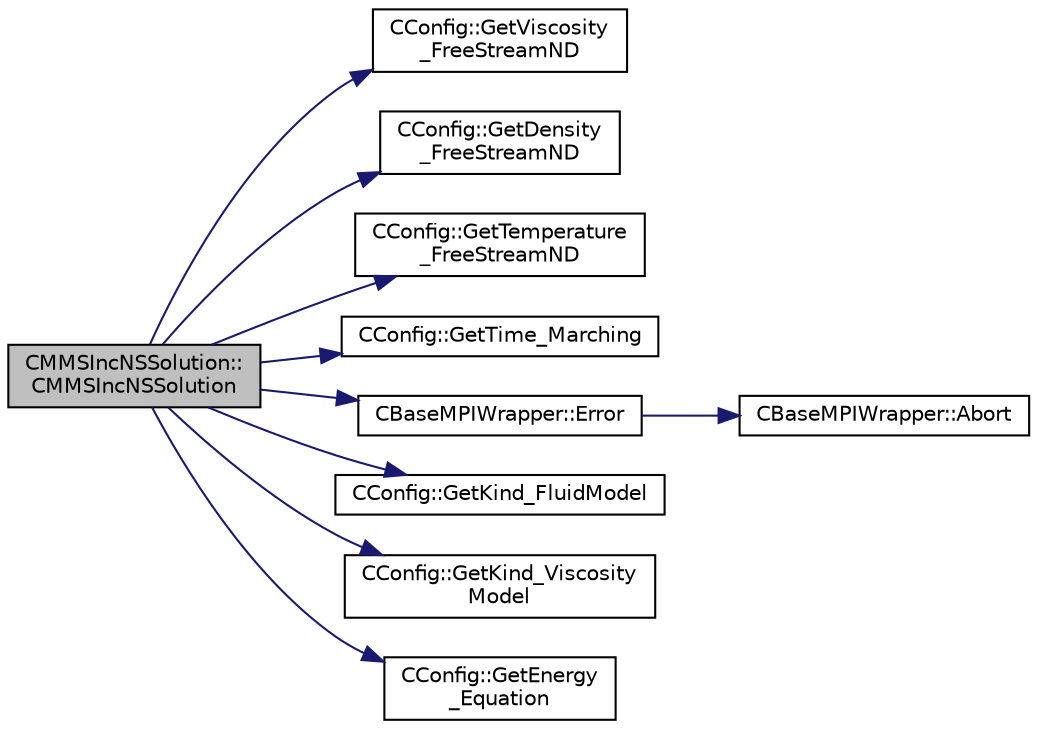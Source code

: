 digraph "CMMSIncNSSolution::CMMSIncNSSolution"
{
  edge [fontname="Helvetica",fontsize="10",labelfontname="Helvetica",labelfontsize="10"];
  node [fontname="Helvetica",fontsize="10",shape=record];
  rankdir="LR";
  Node2 [label="CMMSIncNSSolution::\lCMMSIncNSSolution",height=0.2,width=0.4,color="black", fillcolor="grey75", style="filled", fontcolor="black"];
  Node2 -> Node3 [color="midnightblue",fontsize="10",style="solid",fontname="Helvetica"];
  Node3 [label="CConfig::GetViscosity\l_FreeStreamND",height=0.2,width=0.4,color="black", fillcolor="white", style="filled",URL="$class_c_config.html#a2ede918fd25217170b85049ddf07408b",tooltip="Get the value of the non-dimensionalized freestream viscosity. "];
  Node2 -> Node4 [color="midnightblue",fontsize="10",style="solid",fontname="Helvetica"];
  Node4 [label="CConfig::GetDensity\l_FreeStreamND",height=0.2,width=0.4,color="black", fillcolor="white", style="filled",URL="$class_c_config.html#acc0e8477d26aab6003845d62cb43b0fa",tooltip="Get the value of the non-dimensionalized freestream density. "];
  Node2 -> Node5 [color="midnightblue",fontsize="10",style="solid",fontname="Helvetica"];
  Node5 [label="CConfig::GetTemperature\l_FreeStreamND",height=0.2,width=0.4,color="black", fillcolor="white", style="filled",URL="$class_c_config.html#a00454cff9575acd21239959b4030b192",tooltip="Get the value of the non-dimensionalized freestream temperature. "];
  Node2 -> Node6 [color="midnightblue",fontsize="10",style="solid",fontname="Helvetica"];
  Node6 [label="CConfig::GetTime_Marching",height=0.2,width=0.4,color="black", fillcolor="white", style="filled",URL="$class_c_config.html#a864d499ce740184803607801c47abda7",tooltip="Provides information about the time integration, and change the write in the output files information..."];
  Node2 -> Node7 [color="midnightblue",fontsize="10",style="solid",fontname="Helvetica"];
  Node7 [label="CBaseMPIWrapper::Error",height=0.2,width=0.4,color="black", fillcolor="white", style="filled",URL="$class_c_base_m_p_i_wrapper.html#a04457c47629bda56704e6a8804833eeb"];
  Node7 -> Node8 [color="midnightblue",fontsize="10",style="solid",fontname="Helvetica"];
  Node8 [label="CBaseMPIWrapper::Abort",height=0.2,width=0.4,color="black", fillcolor="white", style="filled",URL="$class_c_base_m_p_i_wrapper.html#a21ef5681e2acb532d345e9bab173ef07"];
  Node2 -> Node9 [color="midnightblue",fontsize="10",style="solid",fontname="Helvetica"];
  Node9 [label="CConfig::GetKind_FluidModel",height=0.2,width=0.4,color="black", fillcolor="white", style="filled",URL="$class_c_config.html#ac36fbf73af5ad628f510769c556717d3",tooltip="Fluid model that we are using. "];
  Node2 -> Node10 [color="midnightblue",fontsize="10",style="solid",fontname="Helvetica"];
  Node10 [label="CConfig::GetKind_Viscosity\lModel",height=0.2,width=0.4,color="black", fillcolor="white", style="filled",URL="$class_c_config.html#af6fbd87066353c64a6a7e97d77c237db",tooltip="Get the value of the viscosity model. "];
  Node2 -> Node11 [color="midnightblue",fontsize="10",style="solid",fontname="Helvetica"];
  Node11 [label="CConfig::GetEnergy\l_Equation",height=0.2,width=0.4,color="black", fillcolor="white", style="filled",URL="$class_c_config.html#abb2ba1ecf8988532ce9cecb88c206d28",tooltip="Flag for whether to solve the energy equation for incompressible flows. "];
}
